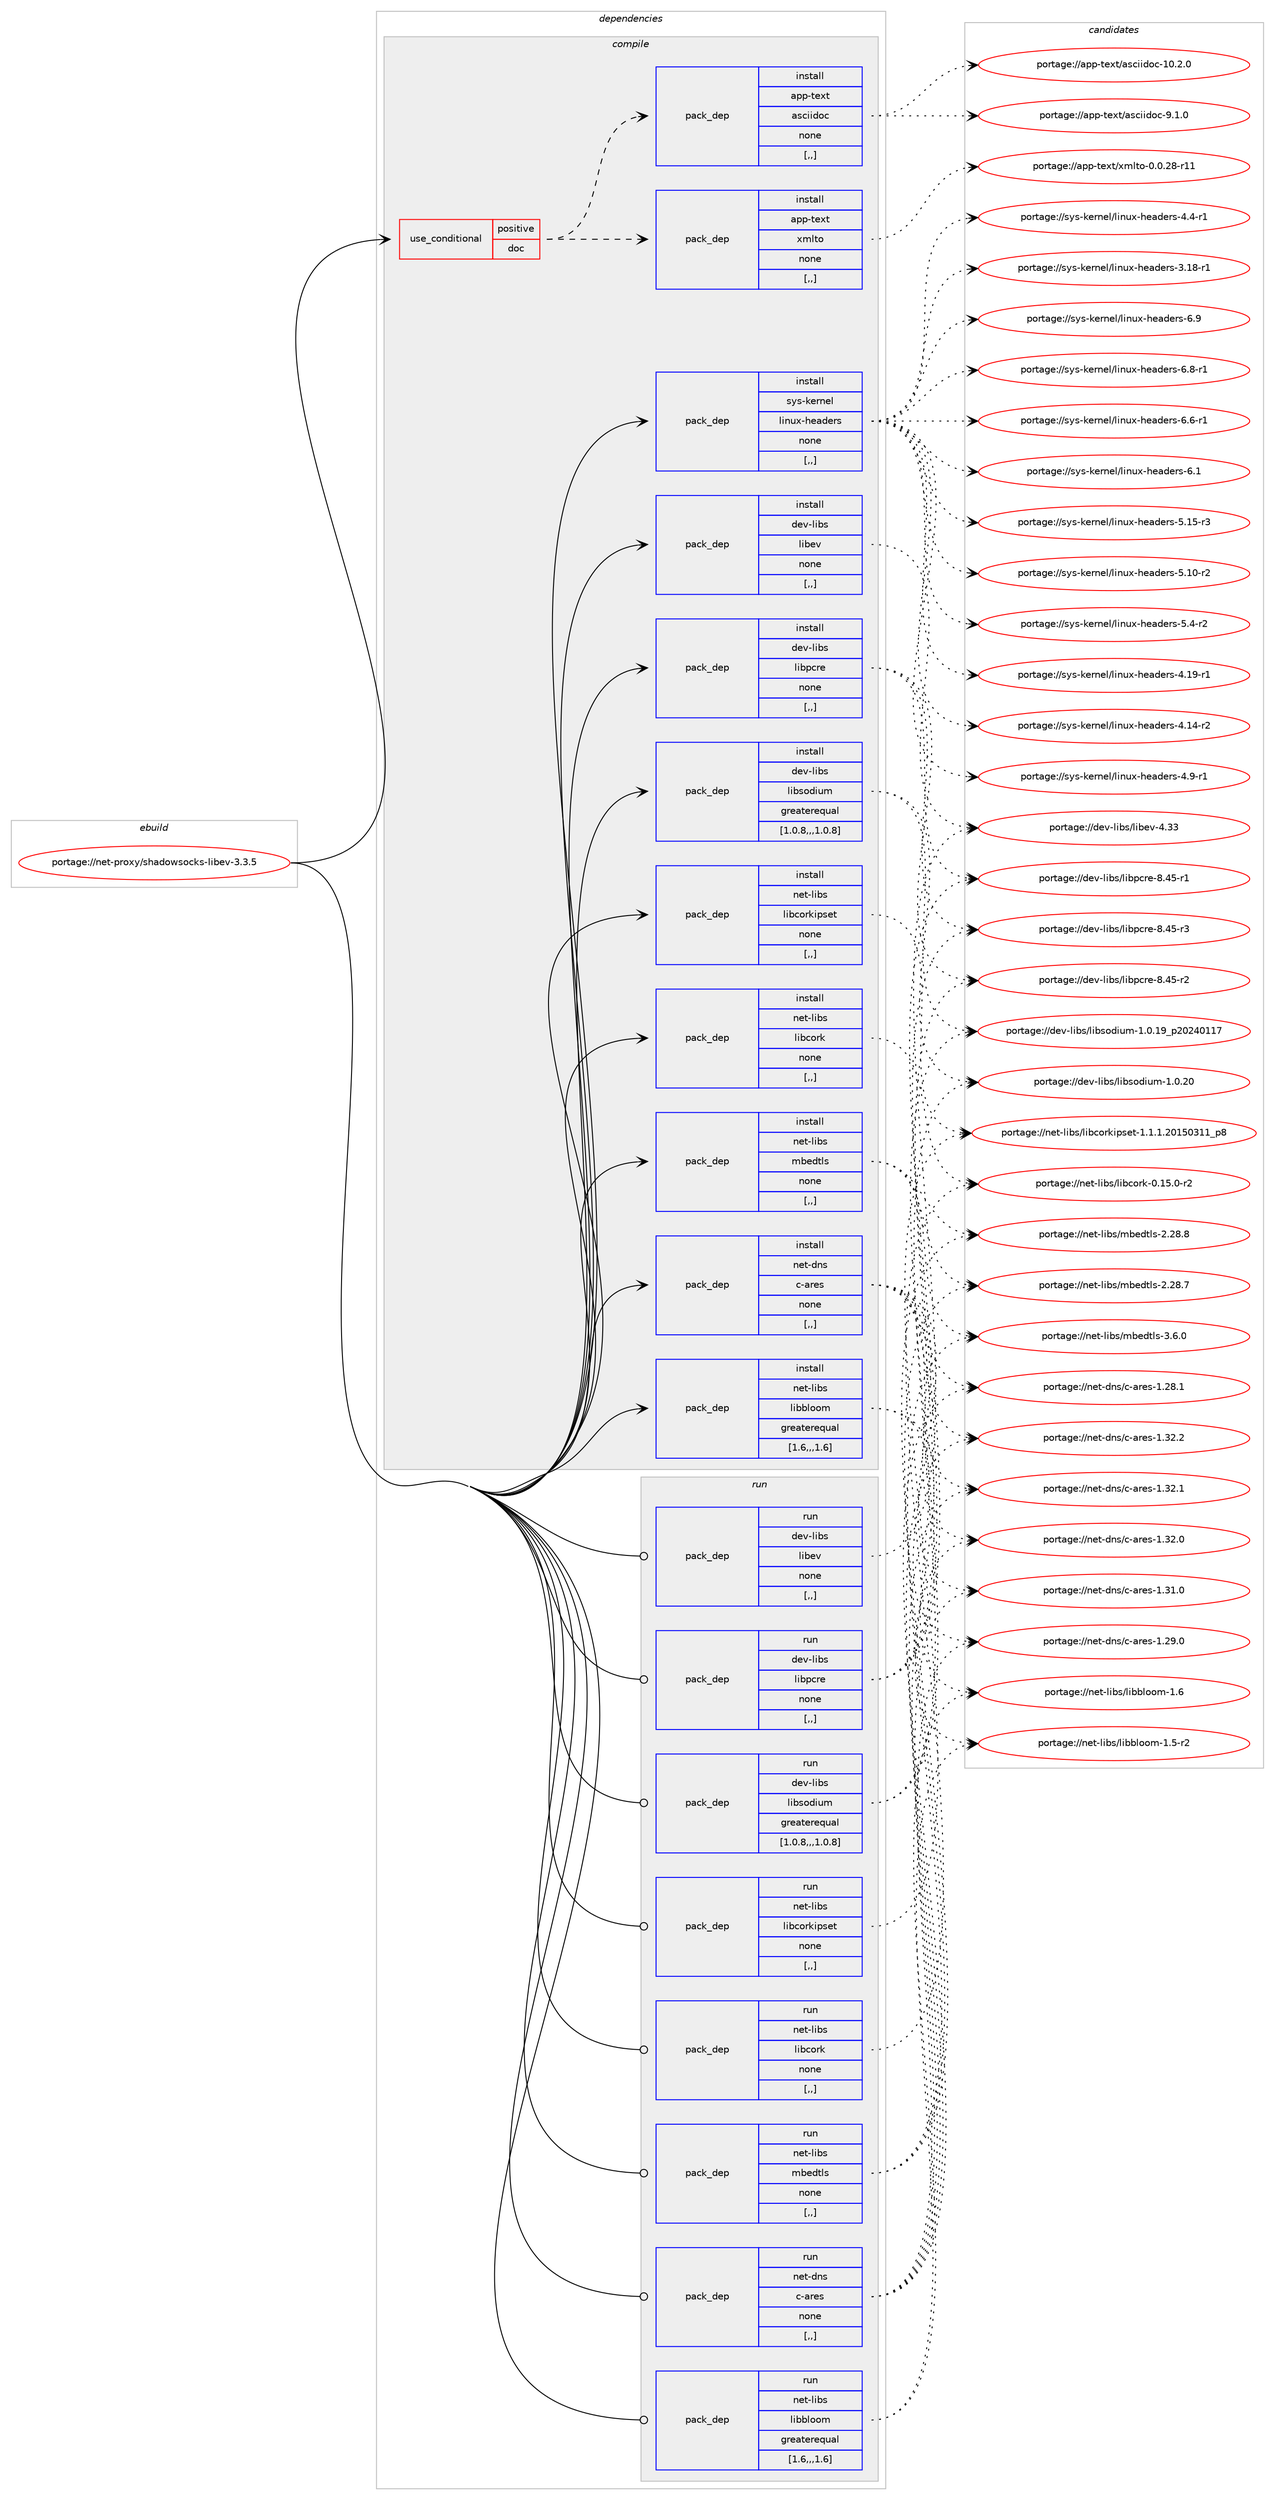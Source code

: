 digraph prolog {

# *************
# Graph options
# *************

newrank=true;
concentrate=true;
compound=true;
graph [rankdir=LR,fontname=Helvetica,fontsize=10,ranksep=1.5];#, ranksep=2.5, nodesep=0.2];
edge  [arrowhead=vee];
node  [fontname=Helvetica,fontsize=10];

# **********
# The ebuild
# **********

subgraph cluster_leftcol {
color=gray;
label=<<i>ebuild</i>>;
id [label="portage://net-proxy/shadowsocks-libev-3.3.5", color=red, width=4, href="../net-proxy/shadowsocks-libev-3.3.5.svg"];
}

# ****************
# The dependencies
# ****************

subgraph cluster_midcol {
color=gray;
label=<<i>dependencies</i>>;
subgraph cluster_compile {
fillcolor="#eeeeee";
style=filled;
label=<<i>compile</i>>;
subgraph cond101196 {
dependency382777 [label=<<TABLE BORDER="0" CELLBORDER="1" CELLSPACING="0" CELLPADDING="4"><TR><TD ROWSPAN="3" CELLPADDING="10">use_conditional</TD></TR><TR><TD>positive</TD></TR><TR><TD>doc</TD></TR></TABLE>>, shape=none, color=red];
subgraph pack278807 {
dependency382778 [label=<<TABLE BORDER="0" CELLBORDER="1" CELLSPACING="0" CELLPADDING="4" WIDTH="220"><TR><TD ROWSPAN="6" CELLPADDING="30">pack_dep</TD></TR><TR><TD WIDTH="110">install</TD></TR><TR><TD>app-text</TD></TR><TR><TD>asciidoc</TD></TR><TR><TD>none</TD></TR><TR><TD>[,,]</TD></TR></TABLE>>, shape=none, color=blue];
}
dependency382777:e -> dependency382778:w [weight=20,style="dashed",arrowhead="vee"];
subgraph pack278808 {
dependency382779 [label=<<TABLE BORDER="0" CELLBORDER="1" CELLSPACING="0" CELLPADDING="4" WIDTH="220"><TR><TD ROWSPAN="6" CELLPADDING="30">pack_dep</TD></TR><TR><TD WIDTH="110">install</TD></TR><TR><TD>app-text</TD></TR><TR><TD>xmlto</TD></TR><TR><TD>none</TD></TR><TR><TD>[,,]</TD></TR></TABLE>>, shape=none, color=blue];
}
dependency382777:e -> dependency382779:w [weight=20,style="dashed",arrowhead="vee"];
}
id:e -> dependency382777:w [weight=20,style="solid",arrowhead="vee"];
subgraph pack278809 {
dependency382780 [label=<<TABLE BORDER="0" CELLBORDER="1" CELLSPACING="0" CELLPADDING="4" WIDTH="220"><TR><TD ROWSPAN="6" CELLPADDING="30">pack_dep</TD></TR><TR><TD WIDTH="110">install</TD></TR><TR><TD>dev-libs</TD></TR><TR><TD>libev</TD></TR><TR><TD>none</TD></TR><TR><TD>[,,]</TD></TR></TABLE>>, shape=none, color=blue];
}
id:e -> dependency382780:w [weight=20,style="solid",arrowhead="vee"];
subgraph pack278810 {
dependency382781 [label=<<TABLE BORDER="0" CELLBORDER="1" CELLSPACING="0" CELLPADDING="4" WIDTH="220"><TR><TD ROWSPAN="6" CELLPADDING="30">pack_dep</TD></TR><TR><TD WIDTH="110">install</TD></TR><TR><TD>dev-libs</TD></TR><TR><TD>libpcre</TD></TR><TR><TD>none</TD></TR><TR><TD>[,,]</TD></TR></TABLE>>, shape=none, color=blue];
}
id:e -> dependency382781:w [weight=20,style="solid",arrowhead="vee"];
subgraph pack278811 {
dependency382782 [label=<<TABLE BORDER="0" CELLBORDER="1" CELLSPACING="0" CELLPADDING="4" WIDTH="220"><TR><TD ROWSPAN="6" CELLPADDING="30">pack_dep</TD></TR><TR><TD WIDTH="110">install</TD></TR><TR><TD>dev-libs</TD></TR><TR><TD>libsodium</TD></TR><TR><TD>greaterequal</TD></TR><TR><TD>[1.0.8,,,1.0.8]</TD></TR></TABLE>>, shape=none, color=blue];
}
id:e -> dependency382782:w [weight=20,style="solid",arrowhead="vee"];
subgraph pack278812 {
dependency382783 [label=<<TABLE BORDER="0" CELLBORDER="1" CELLSPACING="0" CELLPADDING="4" WIDTH="220"><TR><TD ROWSPAN="6" CELLPADDING="30">pack_dep</TD></TR><TR><TD WIDTH="110">install</TD></TR><TR><TD>net-dns</TD></TR><TR><TD>c-ares</TD></TR><TR><TD>none</TD></TR><TR><TD>[,,]</TD></TR></TABLE>>, shape=none, color=blue];
}
id:e -> dependency382783:w [weight=20,style="solid",arrowhead="vee"];
subgraph pack278813 {
dependency382784 [label=<<TABLE BORDER="0" CELLBORDER="1" CELLSPACING="0" CELLPADDING="4" WIDTH="220"><TR><TD ROWSPAN="6" CELLPADDING="30">pack_dep</TD></TR><TR><TD WIDTH="110">install</TD></TR><TR><TD>net-libs</TD></TR><TR><TD>libbloom</TD></TR><TR><TD>greaterequal</TD></TR><TR><TD>[1.6,,,1.6]</TD></TR></TABLE>>, shape=none, color=blue];
}
id:e -> dependency382784:w [weight=20,style="solid",arrowhead="vee"];
subgraph pack278814 {
dependency382785 [label=<<TABLE BORDER="0" CELLBORDER="1" CELLSPACING="0" CELLPADDING="4" WIDTH="220"><TR><TD ROWSPAN="6" CELLPADDING="30">pack_dep</TD></TR><TR><TD WIDTH="110">install</TD></TR><TR><TD>net-libs</TD></TR><TR><TD>libcork</TD></TR><TR><TD>none</TD></TR><TR><TD>[,,]</TD></TR></TABLE>>, shape=none, color=blue];
}
id:e -> dependency382785:w [weight=20,style="solid",arrowhead="vee"];
subgraph pack278815 {
dependency382786 [label=<<TABLE BORDER="0" CELLBORDER="1" CELLSPACING="0" CELLPADDING="4" WIDTH="220"><TR><TD ROWSPAN="6" CELLPADDING="30">pack_dep</TD></TR><TR><TD WIDTH="110">install</TD></TR><TR><TD>net-libs</TD></TR><TR><TD>libcorkipset</TD></TR><TR><TD>none</TD></TR><TR><TD>[,,]</TD></TR></TABLE>>, shape=none, color=blue];
}
id:e -> dependency382786:w [weight=20,style="solid",arrowhead="vee"];
subgraph pack278816 {
dependency382787 [label=<<TABLE BORDER="0" CELLBORDER="1" CELLSPACING="0" CELLPADDING="4" WIDTH="220"><TR><TD ROWSPAN="6" CELLPADDING="30">pack_dep</TD></TR><TR><TD WIDTH="110">install</TD></TR><TR><TD>net-libs</TD></TR><TR><TD>mbedtls</TD></TR><TR><TD>none</TD></TR><TR><TD>[,,]</TD></TR></TABLE>>, shape=none, color=blue];
}
id:e -> dependency382787:w [weight=20,style="solid",arrowhead="vee"];
subgraph pack278817 {
dependency382788 [label=<<TABLE BORDER="0" CELLBORDER="1" CELLSPACING="0" CELLPADDING="4" WIDTH="220"><TR><TD ROWSPAN="6" CELLPADDING="30">pack_dep</TD></TR><TR><TD WIDTH="110">install</TD></TR><TR><TD>sys-kernel</TD></TR><TR><TD>linux-headers</TD></TR><TR><TD>none</TD></TR><TR><TD>[,,]</TD></TR></TABLE>>, shape=none, color=blue];
}
id:e -> dependency382788:w [weight=20,style="solid",arrowhead="vee"];
}
subgraph cluster_compileandrun {
fillcolor="#eeeeee";
style=filled;
label=<<i>compile and run</i>>;
}
subgraph cluster_run {
fillcolor="#eeeeee";
style=filled;
label=<<i>run</i>>;
subgraph pack278818 {
dependency382789 [label=<<TABLE BORDER="0" CELLBORDER="1" CELLSPACING="0" CELLPADDING="4" WIDTH="220"><TR><TD ROWSPAN="6" CELLPADDING="30">pack_dep</TD></TR><TR><TD WIDTH="110">run</TD></TR><TR><TD>dev-libs</TD></TR><TR><TD>libev</TD></TR><TR><TD>none</TD></TR><TR><TD>[,,]</TD></TR></TABLE>>, shape=none, color=blue];
}
id:e -> dependency382789:w [weight=20,style="solid",arrowhead="odot"];
subgraph pack278819 {
dependency382790 [label=<<TABLE BORDER="0" CELLBORDER="1" CELLSPACING="0" CELLPADDING="4" WIDTH="220"><TR><TD ROWSPAN="6" CELLPADDING="30">pack_dep</TD></TR><TR><TD WIDTH="110">run</TD></TR><TR><TD>dev-libs</TD></TR><TR><TD>libpcre</TD></TR><TR><TD>none</TD></TR><TR><TD>[,,]</TD></TR></TABLE>>, shape=none, color=blue];
}
id:e -> dependency382790:w [weight=20,style="solid",arrowhead="odot"];
subgraph pack278820 {
dependency382791 [label=<<TABLE BORDER="0" CELLBORDER="1" CELLSPACING="0" CELLPADDING="4" WIDTH="220"><TR><TD ROWSPAN="6" CELLPADDING="30">pack_dep</TD></TR><TR><TD WIDTH="110">run</TD></TR><TR><TD>dev-libs</TD></TR><TR><TD>libsodium</TD></TR><TR><TD>greaterequal</TD></TR><TR><TD>[1.0.8,,,1.0.8]</TD></TR></TABLE>>, shape=none, color=blue];
}
id:e -> dependency382791:w [weight=20,style="solid",arrowhead="odot"];
subgraph pack278821 {
dependency382792 [label=<<TABLE BORDER="0" CELLBORDER="1" CELLSPACING="0" CELLPADDING="4" WIDTH="220"><TR><TD ROWSPAN="6" CELLPADDING="30">pack_dep</TD></TR><TR><TD WIDTH="110">run</TD></TR><TR><TD>net-dns</TD></TR><TR><TD>c-ares</TD></TR><TR><TD>none</TD></TR><TR><TD>[,,]</TD></TR></TABLE>>, shape=none, color=blue];
}
id:e -> dependency382792:w [weight=20,style="solid",arrowhead="odot"];
subgraph pack278822 {
dependency382793 [label=<<TABLE BORDER="0" CELLBORDER="1" CELLSPACING="0" CELLPADDING="4" WIDTH="220"><TR><TD ROWSPAN="6" CELLPADDING="30">pack_dep</TD></TR><TR><TD WIDTH="110">run</TD></TR><TR><TD>net-libs</TD></TR><TR><TD>libbloom</TD></TR><TR><TD>greaterequal</TD></TR><TR><TD>[1.6,,,1.6]</TD></TR></TABLE>>, shape=none, color=blue];
}
id:e -> dependency382793:w [weight=20,style="solid",arrowhead="odot"];
subgraph pack278823 {
dependency382794 [label=<<TABLE BORDER="0" CELLBORDER="1" CELLSPACING="0" CELLPADDING="4" WIDTH="220"><TR><TD ROWSPAN="6" CELLPADDING="30">pack_dep</TD></TR><TR><TD WIDTH="110">run</TD></TR><TR><TD>net-libs</TD></TR><TR><TD>libcork</TD></TR><TR><TD>none</TD></TR><TR><TD>[,,]</TD></TR></TABLE>>, shape=none, color=blue];
}
id:e -> dependency382794:w [weight=20,style="solid",arrowhead="odot"];
subgraph pack278824 {
dependency382795 [label=<<TABLE BORDER="0" CELLBORDER="1" CELLSPACING="0" CELLPADDING="4" WIDTH="220"><TR><TD ROWSPAN="6" CELLPADDING="30">pack_dep</TD></TR><TR><TD WIDTH="110">run</TD></TR><TR><TD>net-libs</TD></TR><TR><TD>libcorkipset</TD></TR><TR><TD>none</TD></TR><TR><TD>[,,]</TD></TR></TABLE>>, shape=none, color=blue];
}
id:e -> dependency382795:w [weight=20,style="solid",arrowhead="odot"];
subgraph pack278825 {
dependency382796 [label=<<TABLE BORDER="0" CELLBORDER="1" CELLSPACING="0" CELLPADDING="4" WIDTH="220"><TR><TD ROWSPAN="6" CELLPADDING="30">pack_dep</TD></TR><TR><TD WIDTH="110">run</TD></TR><TR><TD>net-libs</TD></TR><TR><TD>mbedtls</TD></TR><TR><TD>none</TD></TR><TR><TD>[,,]</TD></TR></TABLE>>, shape=none, color=blue];
}
id:e -> dependency382796:w [weight=20,style="solid",arrowhead="odot"];
}
}

# **************
# The candidates
# **************

subgraph cluster_choices {
rank=same;
color=gray;
label=<<i>candidates</i>>;

subgraph choice278807 {
color=black;
nodesep=1;
choice97112112451161011201164797115991051051001119945494846504648 [label="portage://app-text/asciidoc-10.2.0", color=red, width=4,href="../app-text/asciidoc-10.2.0.svg"];
choice971121124511610112011647971159910510510011199455746494648 [label="portage://app-text/asciidoc-9.1.0", color=red, width=4,href="../app-text/asciidoc-9.1.0.svg"];
dependency382778:e -> choice97112112451161011201164797115991051051001119945494846504648:w [style=dotted,weight="100"];
dependency382778:e -> choice971121124511610112011647971159910510510011199455746494648:w [style=dotted,weight="100"];
}
subgraph choice278808 {
color=black;
nodesep=1;
choice97112112451161011201164712010910811611145484648465056451144949 [label="portage://app-text/xmlto-0.0.28-r11", color=red, width=4,href="../app-text/xmlto-0.0.28-r11.svg"];
dependency382779:e -> choice97112112451161011201164712010910811611145484648465056451144949:w [style=dotted,weight="100"];
}
subgraph choice278809 {
color=black;
nodesep=1;
choice100101118451081059811547108105981011184552465151 [label="portage://dev-libs/libev-4.33", color=red, width=4,href="../dev-libs/libev-4.33.svg"];
dependency382780:e -> choice100101118451081059811547108105981011184552465151:w [style=dotted,weight="100"];
}
subgraph choice278810 {
color=black;
nodesep=1;
choice100101118451081059811547108105981129911410145564652534511451 [label="portage://dev-libs/libpcre-8.45-r3", color=red, width=4,href="../dev-libs/libpcre-8.45-r3.svg"];
choice100101118451081059811547108105981129911410145564652534511450 [label="portage://dev-libs/libpcre-8.45-r2", color=red, width=4,href="../dev-libs/libpcre-8.45-r2.svg"];
choice100101118451081059811547108105981129911410145564652534511449 [label="portage://dev-libs/libpcre-8.45-r1", color=red, width=4,href="../dev-libs/libpcre-8.45-r1.svg"];
dependency382781:e -> choice100101118451081059811547108105981129911410145564652534511451:w [style=dotted,weight="100"];
dependency382781:e -> choice100101118451081059811547108105981129911410145564652534511450:w [style=dotted,weight="100"];
dependency382781:e -> choice100101118451081059811547108105981129911410145564652534511449:w [style=dotted,weight="100"];
}
subgraph choice278811 {
color=black;
nodesep=1;
choice1001011184510810598115471081059811511110010511710945494648465048 [label="portage://dev-libs/libsodium-1.0.20", color=red, width=4,href="../dev-libs/libsodium-1.0.20.svg"];
choice1001011184510810598115471081059811511110010511710945494648464957951125048505248494955 [label="portage://dev-libs/libsodium-1.0.19_p20240117", color=red, width=4,href="../dev-libs/libsodium-1.0.19_p20240117.svg"];
dependency382782:e -> choice1001011184510810598115471081059811511110010511710945494648465048:w [style=dotted,weight="100"];
dependency382782:e -> choice1001011184510810598115471081059811511110010511710945494648464957951125048505248494955:w [style=dotted,weight="100"];
}
subgraph choice278812 {
color=black;
nodesep=1;
choice110101116451001101154799459711410111545494651504650 [label="portage://net-dns/c-ares-1.32.2", color=red, width=4,href="../net-dns/c-ares-1.32.2.svg"];
choice110101116451001101154799459711410111545494651504649 [label="portage://net-dns/c-ares-1.32.1", color=red, width=4,href="../net-dns/c-ares-1.32.1.svg"];
choice110101116451001101154799459711410111545494651504648 [label="portage://net-dns/c-ares-1.32.0", color=red, width=4,href="../net-dns/c-ares-1.32.0.svg"];
choice110101116451001101154799459711410111545494651494648 [label="portage://net-dns/c-ares-1.31.0", color=red, width=4,href="../net-dns/c-ares-1.31.0.svg"];
choice110101116451001101154799459711410111545494650574648 [label="portage://net-dns/c-ares-1.29.0", color=red, width=4,href="../net-dns/c-ares-1.29.0.svg"];
choice110101116451001101154799459711410111545494650564649 [label="portage://net-dns/c-ares-1.28.1", color=red, width=4,href="../net-dns/c-ares-1.28.1.svg"];
dependency382783:e -> choice110101116451001101154799459711410111545494651504650:w [style=dotted,weight="100"];
dependency382783:e -> choice110101116451001101154799459711410111545494651504649:w [style=dotted,weight="100"];
dependency382783:e -> choice110101116451001101154799459711410111545494651504648:w [style=dotted,weight="100"];
dependency382783:e -> choice110101116451001101154799459711410111545494651494648:w [style=dotted,weight="100"];
dependency382783:e -> choice110101116451001101154799459711410111545494650574648:w [style=dotted,weight="100"];
dependency382783:e -> choice110101116451001101154799459711410111545494650564649:w [style=dotted,weight="100"];
}
subgraph choice278813 {
color=black;
nodesep=1;
choice110101116451081059811547108105989810811111110945494654 [label="portage://net-libs/libbloom-1.6", color=red, width=4,href="../net-libs/libbloom-1.6.svg"];
choice1101011164510810598115471081059898108111111109454946534511450 [label="portage://net-libs/libbloom-1.5-r2", color=red, width=4,href="../net-libs/libbloom-1.5-r2.svg"];
dependency382784:e -> choice110101116451081059811547108105989810811111110945494654:w [style=dotted,weight="100"];
dependency382784:e -> choice1101011164510810598115471081059898108111111109454946534511450:w [style=dotted,weight="100"];
}
subgraph choice278814 {
color=black;
nodesep=1;
choice1101011164510810598115471081059899111114107454846495346484511450 [label="portage://net-libs/libcork-0.15.0-r2", color=red, width=4,href="../net-libs/libcork-0.15.0-r2.svg"];
dependency382785:e -> choice1101011164510810598115471081059899111114107454846495346484511450:w [style=dotted,weight="100"];
}
subgraph choice278815 {
color=black;
nodesep=1;
choice11010111645108105981154710810598991111141071051121151011164549464946494650484953485149499511256 [label="portage://net-libs/libcorkipset-1.1.1.20150311_p8", color=red, width=4,href="../net-libs/libcorkipset-1.1.1.20150311_p8.svg"];
dependency382786:e -> choice11010111645108105981154710810598991111141071051121151011164549464946494650484953485149499511256:w [style=dotted,weight="100"];
}
subgraph choice278816 {
color=black;
nodesep=1;
choice11010111645108105981154710998101100116108115455146544648 [label="portage://net-libs/mbedtls-3.6.0", color=red, width=4,href="../net-libs/mbedtls-3.6.0.svg"];
choice1101011164510810598115471099810110011610811545504650564656 [label="portage://net-libs/mbedtls-2.28.8", color=red, width=4,href="../net-libs/mbedtls-2.28.8.svg"];
choice1101011164510810598115471099810110011610811545504650564655 [label="portage://net-libs/mbedtls-2.28.7", color=red, width=4,href="../net-libs/mbedtls-2.28.7.svg"];
dependency382787:e -> choice11010111645108105981154710998101100116108115455146544648:w [style=dotted,weight="100"];
dependency382787:e -> choice1101011164510810598115471099810110011610811545504650564656:w [style=dotted,weight="100"];
dependency382787:e -> choice1101011164510810598115471099810110011610811545504650564655:w [style=dotted,weight="100"];
}
subgraph choice278817 {
color=black;
nodesep=1;
choice1151211154510710111411010110847108105110117120451041019710010111411545544657 [label="portage://sys-kernel/linux-headers-6.9", color=red, width=4,href="../sys-kernel/linux-headers-6.9.svg"];
choice11512111545107101114110101108471081051101171204510410197100101114115455446564511449 [label="portage://sys-kernel/linux-headers-6.8-r1", color=red, width=4,href="../sys-kernel/linux-headers-6.8-r1.svg"];
choice11512111545107101114110101108471081051101171204510410197100101114115455446544511449 [label="portage://sys-kernel/linux-headers-6.6-r1", color=red, width=4,href="../sys-kernel/linux-headers-6.6-r1.svg"];
choice1151211154510710111411010110847108105110117120451041019710010111411545544649 [label="portage://sys-kernel/linux-headers-6.1", color=red, width=4,href="../sys-kernel/linux-headers-6.1.svg"];
choice1151211154510710111411010110847108105110117120451041019710010111411545534649534511451 [label="portage://sys-kernel/linux-headers-5.15-r3", color=red, width=4,href="../sys-kernel/linux-headers-5.15-r3.svg"];
choice1151211154510710111411010110847108105110117120451041019710010111411545534649484511450 [label="portage://sys-kernel/linux-headers-5.10-r2", color=red, width=4,href="../sys-kernel/linux-headers-5.10-r2.svg"];
choice11512111545107101114110101108471081051101171204510410197100101114115455346524511450 [label="portage://sys-kernel/linux-headers-5.4-r2", color=red, width=4,href="../sys-kernel/linux-headers-5.4-r2.svg"];
choice1151211154510710111411010110847108105110117120451041019710010111411545524649574511449 [label="portage://sys-kernel/linux-headers-4.19-r1", color=red, width=4,href="../sys-kernel/linux-headers-4.19-r1.svg"];
choice1151211154510710111411010110847108105110117120451041019710010111411545524649524511450 [label="portage://sys-kernel/linux-headers-4.14-r2", color=red, width=4,href="../sys-kernel/linux-headers-4.14-r2.svg"];
choice11512111545107101114110101108471081051101171204510410197100101114115455246574511449 [label="portage://sys-kernel/linux-headers-4.9-r1", color=red, width=4,href="../sys-kernel/linux-headers-4.9-r1.svg"];
choice11512111545107101114110101108471081051101171204510410197100101114115455246524511449 [label="portage://sys-kernel/linux-headers-4.4-r1", color=red, width=4,href="../sys-kernel/linux-headers-4.4-r1.svg"];
choice1151211154510710111411010110847108105110117120451041019710010111411545514649564511449 [label="portage://sys-kernel/linux-headers-3.18-r1", color=red, width=4,href="../sys-kernel/linux-headers-3.18-r1.svg"];
dependency382788:e -> choice1151211154510710111411010110847108105110117120451041019710010111411545544657:w [style=dotted,weight="100"];
dependency382788:e -> choice11512111545107101114110101108471081051101171204510410197100101114115455446564511449:w [style=dotted,weight="100"];
dependency382788:e -> choice11512111545107101114110101108471081051101171204510410197100101114115455446544511449:w [style=dotted,weight="100"];
dependency382788:e -> choice1151211154510710111411010110847108105110117120451041019710010111411545544649:w [style=dotted,weight="100"];
dependency382788:e -> choice1151211154510710111411010110847108105110117120451041019710010111411545534649534511451:w [style=dotted,weight="100"];
dependency382788:e -> choice1151211154510710111411010110847108105110117120451041019710010111411545534649484511450:w [style=dotted,weight="100"];
dependency382788:e -> choice11512111545107101114110101108471081051101171204510410197100101114115455346524511450:w [style=dotted,weight="100"];
dependency382788:e -> choice1151211154510710111411010110847108105110117120451041019710010111411545524649574511449:w [style=dotted,weight="100"];
dependency382788:e -> choice1151211154510710111411010110847108105110117120451041019710010111411545524649524511450:w [style=dotted,weight="100"];
dependency382788:e -> choice11512111545107101114110101108471081051101171204510410197100101114115455246574511449:w [style=dotted,weight="100"];
dependency382788:e -> choice11512111545107101114110101108471081051101171204510410197100101114115455246524511449:w [style=dotted,weight="100"];
dependency382788:e -> choice1151211154510710111411010110847108105110117120451041019710010111411545514649564511449:w [style=dotted,weight="100"];
}
subgraph choice278818 {
color=black;
nodesep=1;
choice100101118451081059811547108105981011184552465151 [label="portage://dev-libs/libev-4.33", color=red, width=4,href="../dev-libs/libev-4.33.svg"];
dependency382789:e -> choice100101118451081059811547108105981011184552465151:w [style=dotted,weight="100"];
}
subgraph choice278819 {
color=black;
nodesep=1;
choice100101118451081059811547108105981129911410145564652534511451 [label="portage://dev-libs/libpcre-8.45-r3", color=red, width=4,href="../dev-libs/libpcre-8.45-r3.svg"];
choice100101118451081059811547108105981129911410145564652534511450 [label="portage://dev-libs/libpcre-8.45-r2", color=red, width=4,href="../dev-libs/libpcre-8.45-r2.svg"];
choice100101118451081059811547108105981129911410145564652534511449 [label="portage://dev-libs/libpcre-8.45-r1", color=red, width=4,href="../dev-libs/libpcre-8.45-r1.svg"];
dependency382790:e -> choice100101118451081059811547108105981129911410145564652534511451:w [style=dotted,weight="100"];
dependency382790:e -> choice100101118451081059811547108105981129911410145564652534511450:w [style=dotted,weight="100"];
dependency382790:e -> choice100101118451081059811547108105981129911410145564652534511449:w [style=dotted,weight="100"];
}
subgraph choice278820 {
color=black;
nodesep=1;
choice1001011184510810598115471081059811511110010511710945494648465048 [label="portage://dev-libs/libsodium-1.0.20", color=red, width=4,href="../dev-libs/libsodium-1.0.20.svg"];
choice1001011184510810598115471081059811511110010511710945494648464957951125048505248494955 [label="portage://dev-libs/libsodium-1.0.19_p20240117", color=red, width=4,href="../dev-libs/libsodium-1.0.19_p20240117.svg"];
dependency382791:e -> choice1001011184510810598115471081059811511110010511710945494648465048:w [style=dotted,weight="100"];
dependency382791:e -> choice1001011184510810598115471081059811511110010511710945494648464957951125048505248494955:w [style=dotted,weight="100"];
}
subgraph choice278821 {
color=black;
nodesep=1;
choice110101116451001101154799459711410111545494651504650 [label="portage://net-dns/c-ares-1.32.2", color=red, width=4,href="../net-dns/c-ares-1.32.2.svg"];
choice110101116451001101154799459711410111545494651504649 [label="portage://net-dns/c-ares-1.32.1", color=red, width=4,href="../net-dns/c-ares-1.32.1.svg"];
choice110101116451001101154799459711410111545494651504648 [label="portage://net-dns/c-ares-1.32.0", color=red, width=4,href="../net-dns/c-ares-1.32.0.svg"];
choice110101116451001101154799459711410111545494651494648 [label="portage://net-dns/c-ares-1.31.0", color=red, width=4,href="../net-dns/c-ares-1.31.0.svg"];
choice110101116451001101154799459711410111545494650574648 [label="portage://net-dns/c-ares-1.29.0", color=red, width=4,href="../net-dns/c-ares-1.29.0.svg"];
choice110101116451001101154799459711410111545494650564649 [label="portage://net-dns/c-ares-1.28.1", color=red, width=4,href="../net-dns/c-ares-1.28.1.svg"];
dependency382792:e -> choice110101116451001101154799459711410111545494651504650:w [style=dotted,weight="100"];
dependency382792:e -> choice110101116451001101154799459711410111545494651504649:w [style=dotted,weight="100"];
dependency382792:e -> choice110101116451001101154799459711410111545494651504648:w [style=dotted,weight="100"];
dependency382792:e -> choice110101116451001101154799459711410111545494651494648:w [style=dotted,weight="100"];
dependency382792:e -> choice110101116451001101154799459711410111545494650574648:w [style=dotted,weight="100"];
dependency382792:e -> choice110101116451001101154799459711410111545494650564649:w [style=dotted,weight="100"];
}
subgraph choice278822 {
color=black;
nodesep=1;
choice110101116451081059811547108105989810811111110945494654 [label="portage://net-libs/libbloom-1.6", color=red, width=4,href="../net-libs/libbloom-1.6.svg"];
choice1101011164510810598115471081059898108111111109454946534511450 [label="portage://net-libs/libbloom-1.5-r2", color=red, width=4,href="../net-libs/libbloom-1.5-r2.svg"];
dependency382793:e -> choice110101116451081059811547108105989810811111110945494654:w [style=dotted,weight="100"];
dependency382793:e -> choice1101011164510810598115471081059898108111111109454946534511450:w [style=dotted,weight="100"];
}
subgraph choice278823 {
color=black;
nodesep=1;
choice1101011164510810598115471081059899111114107454846495346484511450 [label="portage://net-libs/libcork-0.15.0-r2", color=red, width=4,href="../net-libs/libcork-0.15.0-r2.svg"];
dependency382794:e -> choice1101011164510810598115471081059899111114107454846495346484511450:w [style=dotted,weight="100"];
}
subgraph choice278824 {
color=black;
nodesep=1;
choice11010111645108105981154710810598991111141071051121151011164549464946494650484953485149499511256 [label="portage://net-libs/libcorkipset-1.1.1.20150311_p8", color=red, width=4,href="../net-libs/libcorkipset-1.1.1.20150311_p8.svg"];
dependency382795:e -> choice11010111645108105981154710810598991111141071051121151011164549464946494650484953485149499511256:w [style=dotted,weight="100"];
}
subgraph choice278825 {
color=black;
nodesep=1;
choice11010111645108105981154710998101100116108115455146544648 [label="portage://net-libs/mbedtls-3.6.0", color=red, width=4,href="../net-libs/mbedtls-3.6.0.svg"];
choice1101011164510810598115471099810110011610811545504650564656 [label="portage://net-libs/mbedtls-2.28.8", color=red, width=4,href="../net-libs/mbedtls-2.28.8.svg"];
choice1101011164510810598115471099810110011610811545504650564655 [label="portage://net-libs/mbedtls-2.28.7", color=red, width=4,href="../net-libs/mbedtls-2.28.7.svg"];
dependency382796:e -> choice11010111645108105981154710998101100116108115455146544648:w [style=dotted,weight="100"];
dependency382796:e -> choice1101011164510810598115471099810110011610811545504650564656:w [style=dotted,weight="100"];
dependency382796:e -> choice1101011164510810598115471099810110011610811545504650564655:w [style=dotted,weight="100"];
}
}

}
